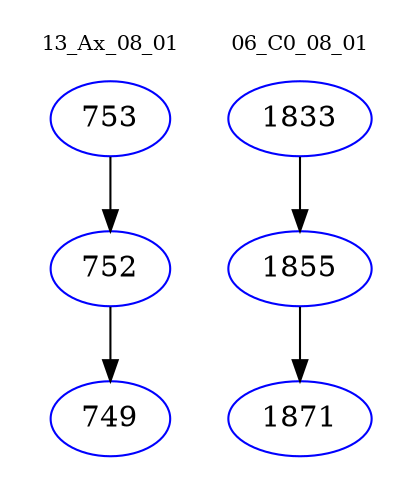 digraph{
subgraph cluster_0 {
color = white
label = "13_Ax_08_01";
fontsize=10;
T0_753 [label="753", color="blue"]
T0_753 -> T0_752 [color="black"]
T0_752 [label="752", color="blue"]
T0_752 -> T0_749 [color="black"]
T0_749 [label="749", color="blue"]
}
subgraph cluster_1 {
color = white
label = "06_C0_08_01";
fontsize=10;
T1_1833 [label="1833", color="blue"]
T1_1833 -> T1_1855 [color="black"]
T1_1855 [label="1855", color="blue"]
T1_1855 -> T1_1871 [color="black"]
T1_1871 [label="1871", color="blue"]
}
}

